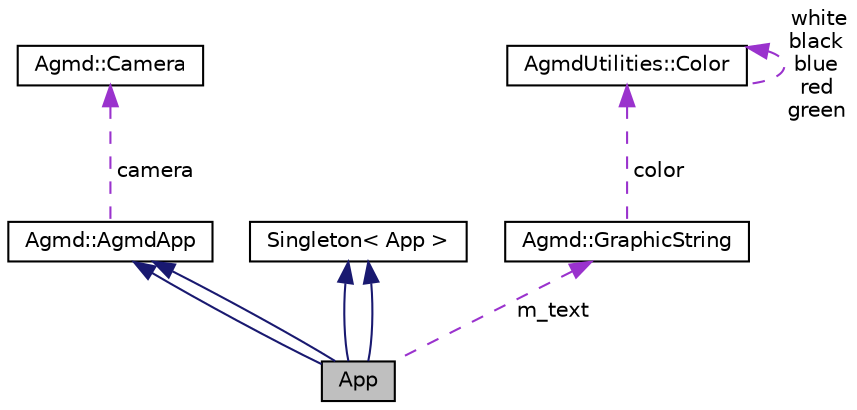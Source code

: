 digraph "App"
{
  edge [fontname="Helvetica",fontsize="10",labelfontname="Helvetica",labelfontsize="10"];
  node [fontname="Helvetica",fontsize="10",shape=record];
  Node1 [label="App",height=0.2,width=0.4,color="black", fillcolor="grey75", style="filled" fontcolor="black"];
  Node2 -> Node1 [dir="back",color="midnightblue",fontsize="10",style="solid"];
  Node2 [label="Agmd::AgmdApp",height=0.2,width=0.4,color="black", fillcolor="white", style="filled",URL="$class_agmd_1_1_agmd_app.html"];
  Node3 -> Node2 [dir="back",color="darkorchid3",fontsize="10",style="dashed",label=" camera" ];
  Node3 [label="Agmd::Camera",height=0.2,width=0.4,color="black", fillcolor="white", style="filled",URL="$class_agmd_1_1_camera.html"];
  Node4 -> Node1 [dir="back",color="midnightblue",fontsize="10",style="solid"];
  Node4 [label="Singleton\< App \>",height=0.2,width=0.4,color="black", fillcolor="white", style="filled",URL="$class_singleton.html"];
  Node2 -> Node1 [dir="back",color="midnightblue",fontsize="10",style="solid"];
  Node4 -> Node1 [dir="back",color="midnightblue",fontsize="10",style="solid"];
  Node5 -> Node1 [dir="back",color="darkorchid3",fontsize="10",style="dashed",label=" m_text" ];
  Node5 [label="Agmd::GraphicString",height=0.2,width=0.4,color="black", fillcolor="white", style="filled",URL="$class_agmd_1_1_graphic_string.html"];
  Node6 -> Node5 [dir="back",color="darkorchid3",fontsize="10",style="dashed",label=" color" ];
  Node6 [label="AgmdUtilities::Color",height=0.2,width=0.4,color="black", fillcolor="white", style="filled",URL="$class_agmd_utilities_1_1_color.html"];
  Node6 -> Node6 [dir="back",color="darkorchid3",fontsize="10",style="dashed",label=" white\nblack\nblue\nred\ngreen" ];
}
